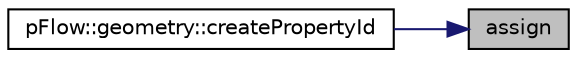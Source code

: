 digraph "assign"
{
 // LATEX_PDF_SIZE
  edge [fontname="Helvetica",fontsize="10",labelfontname="Helvetica",labelfontsize="10"];
  node [fontname="Helvetica",fontsize="10",shape=record];
  rankdir="RL";
  Node1 [label="assign",height=0.2,width=0.4,color="black", fillcolor="grey75", style="filled", fontcolor="black",tooltip=" "];
  Node1 -> Node2 [dir="back",color="midnightblue",fontsize="10",style="solid",fontname="Helvetica"];
  Node2 [label="pFlow::geometry::createPropertyId",height=0.2,width=0.4,color="black", fillcolor="white", style="filled",URL="$classpFlow_1_1geometry.html#ae3aee10e229a60266b519d3406bb51a9",tooltip="Find property id of each triangle based on the supplied material name and the surface wall that the t..."];
}
